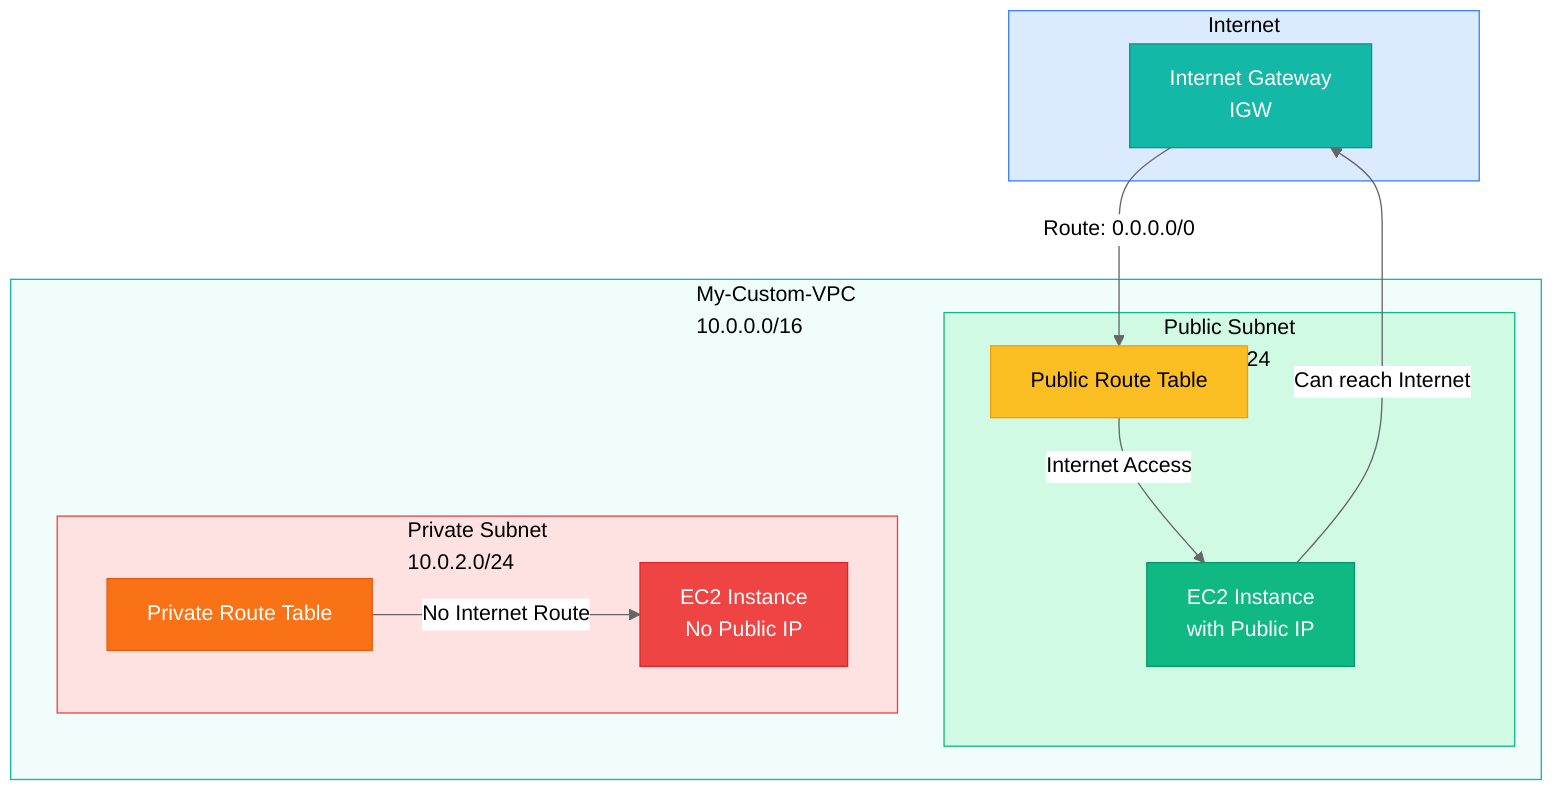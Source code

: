 %%{init: {'theme':'base', 'themeVariables': { 'primaryColor':'#fff','primaryTextColor':'#000','primaryBorderColor':'#14B8A6','lineColor':'#666'}}}%%
flowchart TB
    subgraph Internet["Internet"]
        A[Internet Gateway<br/>IGW]
    end
    
    subgraph VPC["My-Custom-VPC<br/>10.0.0.0/16"]
        subgraph PublicSubnet["Public Subnet<br/>10.0.1.0/24"]
            B[Public Route Table]
            C[EC2 Instance<br/>with Public IP]
        end
        
        subgraph PrivateSubnet["Private Subnet<br/>10.0.2.0/24"]
            D[Private Route Table]
            E[EC2 Instance<br/>No Public IP]
        end
    end
    
    A -->|"Route: 0.0.0.0/0"| B
    B -->|"Internet Access"| C
    C -->|"Can reach Internet"| A
    D -->|"No Internet Route"| E
    
    style A fill:#14B8A6,stroke:#0D9488,color:#fff
    style B fill:#FBBF24,stroke:#F59E0B,color:#000
    style C fill:#10B981,stroke:#059669,color:#fff
    style D fill:#F97316,stroke:#EA580C,color:#fff
    style E fill:#EF4444,stroke:#DC2626,color:#fff
    style PublicSubnet fill:#D1FAE5,stroke:#10B981
    style PrivateSubnet fill:#FEE2E2,stroke:#EF4444
    style VPC fill:#F0FDFA,stroke:#14B8A6
    style Internet fill:#DBEAFE,stroke:#3B82F6